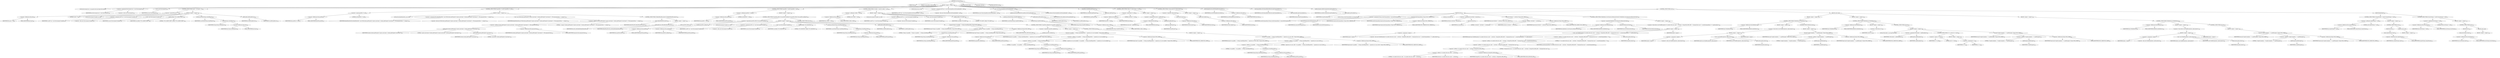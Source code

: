 digraph "runCommand" {  
"495" [label = <(METHOD,runCommand)<SUB>296</SUB>> ]
"38" [label = <(PARAM,this)<SUB>296</SUB>> ]
"496" [label = <(PARAM,Commandline toExecute)<SUB>296</SUB>> ]
"497" [label = <(BLOCK,&lt;empty&gt;,&lt;empty&gt;)<SUB>296</SUB>> ]
"32" [label = <(LOCAL,Environment env: org.apache.tools.ant.types.Environment)> ]
"498" [label = <(&lt;operator&gt;.assignment,Environment env = new Environment())<SUB>304</SUB>> ]
"499" [label = <(IDENTIFIER,env,Environment env = new Environment())<SUB>304</SUB>> ]
"500" [label = <(&lt;operator&gt;.alloc,new Environment())<SUB>304</SUB>> ]
"501" [label = <(&lt;init&gt;,new Environment())<SUB>304</SUB>> ]
"31" [label = <(IDENTIFIER,env,new Environment())<SUB>304</SUB>> ]
"502" [label = <(CONTROL_STRUCTURE,if (port &gt; 0),if (port &gt; 0))<SUB>306</SUB>> ]
"503" [label = <(&lt;operator&gt;.greaterThan,port &gt; 0)<SUB>306</SUB>> ]
"504" [label = <(&lt;operator&gt;.fieldAccess,this.port)<SUB>306</SUB>> ]
"505" [label = <(IDENTIFIER,this,port &gt; 0)<SUB>306</SUB>> ]
"506" [label = <(FIELD_IDENTIFIER,port,port)<SUB>306</SUB>> ]
"507" [label = <(LITERAL,0,port &gt; 0)<SUB>306</SUB>> ]
"508" [label = <(BLOCK,&lt;empty&gt;,&lt;empty&gt;)<SUB>306</SUB>> ]
"34" [label = <(LOCAL,Environment.Variable var: ANY)> ]
"509" [label = <(&lt;operator&gt;.assignment,ANY var = new Environment.Variable())<SUB>307</SUB>> ]
"510" [label = <(IDENTIFIER,var,ANY var = new Environment.Variable())<SUB>307</SUB>> ]
"511" [label = <(&lt;operator&gt;.alloc,new Environment.Variable())<SUB>307</SUB>> ]
"512" [label = <(&lt;init&gt;,new Environment.Variable())<SUB>307</SUB>> ]
"33" [label = <(IDENTIFIER,var,new Environment.Variable())<SUB>307</SUB>> ]
"513" [label = <(setKey,setKey(&quot;CVS_CLIENT_PORT&quot;))<SUB>308</SUB>> ]
"514" [label = <(IDENTIFIER,var,setKey(&quot;CVS_CLIENT_PORT&quot;))<SUB>308</SUB>> ]
"515" [label = <(LITERAL,&quot;CVS_CLIENT_PORT&quot;,setKey(&quot;CVS_CLIENT_PORT&quot;))<SUB>308</SUB>> ]
"516" [label = <(setValue,setValue(String.valueOf(port)))<SUB>309</SUB>> ]
"517" [label = <(IDENTIFIER,var,setValue(String.valueOf(port)))<SUB>309</SUB>> ]
"518" [label = <(valueOf,String.valueOf(port))<SUB>309</SUB>> ]
"519" [label = <(IDENTIFIER,String,String.valueOf(port))<SUB>309</SUB>> ]
"520" [label = <(&lt;operator&gt;.fieldAccess,this.port)<SUB>309</SUB>> ]
"521" [label = <(IDENTIFIER,this,String.valueOf(port))<SUB>309</SUB>> ]
"522" [label = <(FIELD_IDENTIFIER,port,port)<SUB>309</SUB>> ]
"523" [label = <(addVariable,addVariable(var))<SUB>310</SUB>> ]
"524" [label = <(IDENTIFIER,env,addVariable(var))<SUB>310</SUB>> ]
"525" [label = <(IDENTIFIER,var,addVariable(var))<SUB>310</SUB>> ]
"526" [label = <(CONTROL_STRUCTURE,if (passFile == null),if (passFile == null))<SUB>317</SUB>> ]
"527" [label = <(&lt;operator&gt;.equals,passFile == null)<SUB>317</SUB>> ]
"528" [label = <(&lt;operator&gt;.fieldAccess,this.passFile)<SUB>317</SUB>> ]
"529" [label = <(IDENTIFIER,this,passFile == null)<SUB>317</SUB>> ]
"530" [label = <(FIELD_IDENTIFIER,passFile,passFile)<SUB>317</SUB>> ]
"531" [label = <(LITERAL,null,passFile == null)<SUB>317</SUB>> ]
"532" [label = <(BLOCK,&lt;empty&gt;,&lt;empty&gt;)<SUB>317</SUB>> ]
"36" [label = <(LOCAL,File defaultPassFile: java.io.File)> ]
"533" [label = <(&lt;operator&gt;.assignment,File defaultPassFile = new File(System.getProperty(&quot;cygwin.user.home&quot;, System.getProperty(&quot;user.home&quot;)) + File.separatorChar + &quot;.cvspass&quot;))<SUB>319</SUB>> ]
"534" [label = <(IDENTIFIER,defaultPassFile,File defaultPassFile = new File(System.getProperty(&quot;cygwin.user.home&quot;, System.getProperty(&quot;user.home&quot;)) + File.separatorChar + &quot;.cvspass&quot;))<SUB>319</SUB>> ]
"535" [label = <(&lt;operator&gt;.alloc,new File(System.getProperty(&quot;cygwin.user.home&quot;, System.getProperty(&quot;user.home&quot;)) + File.separatorChar + &quot;.cvspass&quot;))<SUB>319</SUB>> ]
"536" [label = <(&lt;init&gt;,new File(System.getProperty(&quot;cygwin.user.home&quot;, System.getProperty(&quot;user.home&quot;)) + File.separatorChar + &quot;.cvspass&quot;))<SUB>319</SUB>> ]
"35" [label = <(IDENTIFIER,defaultPassFile,new File(System.getProperty(&quot;cygwin.user.home&quot;, System.getProperty(&quot;user.home&quot;)) + File.separatorChar + &quot;.cvspass&quot;))<SUB>319</SUB>> ]
"537" [label = <(&lt;operator&gt;.addition,System.getProperty(&quot;cygwin.user.home&quot;, System.getProperty(&quot;user.home&quot;)) + File.separatorChar + &quot;.cvspass&quot;)<SUB>320</SUB>> ]
"538" [label = <(&lt;operator&gt;.addition,System.getProperty(&quot;cygwin.user.home&quot;, System.getProperty(&quot;user.home&quot;)) + File.separatorChar)<SUB>320</SUB>> ]
"539" [label = <(getProperty,System.getProperty(&quot;cygwin.user.home&quot;, System.getProperty(&quot;user.home&quot;)))<SUB>320</SUB>> ]
"540" [label = <(IDENTIFIER,System,System.getProperty(&quot;cygwin.user.home&quot;, System.getProperty(&quot;user.home&quot;)))<SUB>320</SUB>> ]
"541" [label = <(LITERAL,&quot;cygwin.user.home&quot;,System.getProperty(&quot;cygwin.user.home&quot;, System.getProperty(&quot;user.home&quot;)))<SUB>320</SUB>> ]
"542" [label = <(getProperty,System.getProperty(&quot;user.home&quot;))<SUB>321</SUB>> ]
"543" [label = <(IDENTIFIER,System,System.getProperty(&quot;user.home&quot;))<SUB>321</SUB>> ]
"544" [label = <(LITERAL,&quot;user.home&quot;,System.getProperty(&quot;user.home&quot;))<SUB>321</SUB>> ]
"545" [label = <(&lt;operator&gt;.fieldAccess,File.separatorChar)<SUB>322</SUB>> ]
"546" [label = <(IDENTIFIER,File,System.getProperty(&quot;cygwin.user.home&quot;, System.getProperty(&quot;user.home&quot;)) + File.separatorChar)<SUB>322</SUB>> ]
"547" [label = <(FIELD_IDENTIFIER,separatorChar,separatorChar)<SUB>322</SUB>> ]
"548" [label = <(LITERAL,&quot;.cvspass&quot;,System.getProperty(&quot;cygwin.user.home&quot;, System.getProperty(&quot;user.home&quot;)) + File.separatorChar + &quot;.cvspass&quot;)<SUB>322</SUB>> ]
"549" [label = <(CONTROL_STRUCTURE,if (defaultPassFile.exists()),if (defaultPassFile.exists()))<SUB>324</SUB>> ]
"550" [label = <(exists,defaultPassFile.exists())<SUB>324</SUB>> ]
"551" [label = <(IDENTIFIER,defaultPassFile,defaultPassFile.exists())<SUB>324</SUB>> ]
"552" [label = <(BLOCK,&lt;empty&gt;,&lt;empty&gt;)<SUB>324</SUB>> ]
"553" [label = <(setPassfile,this.setPassfile(defaultPassFile))<SUB>325</SUB>> ]
"37" [label = <(IDENTIFIER,this,this.setPassfile(defaultPassFile))<SUB>325</SUB>> ]
"554" [label = <(IDENTIFIER,defaultPassFile,this.setPassfile(defaultPassFile))<SUB>325</SUB>> ]
"555" [label = <(CONTROL_STRUCTURE,if (passFile != null),if (passFile != null))<SUB>329</SUB>> ]
"556" [label = <(&lt;operator&gt;.notEquals,passFile != null)<SUB>329</SUB>> ]
"557" [label = <(&lt;operator&gt;.fieldAccess,this.passFile)<SUB>329</SUB>> ]
"558" [label = <(IDENTIFIER,this,passFile != null)<SUB>329</SUB>> ]
"559" [label = <(FIELD_IDENTIFIER,passFile,passFile)<SUB>329</SUB>> ]
"560" [label = <(LITERAL,null,passFile != null)<SUB>329</SUB>> ]
"561" [label = <(BLOCK,&lt;empty&gt;,&lt;empty&gt;)<SUB>329</SUB>> ]
"562" [label = <(CONTROL_STRUCTURE,if (passFile.isFile() &amp;&amp; passFile.canRead()),if (passFile.isFile() &amp;&amp; passFile.canRead()))<SUB>330</SUB>> ]
"563" [label = <(&lt;operator&gt;.logicalAnd,passFile.isFile() &amp;&amp; passFile.canRead())<SUB>330</SUB>> ]
"564" [label = <(isFile,passFile.isFile())<SUB>330</SUB>> ]
"565" [label = <(&lt;operator&gt;.fieldAccess,this.passFile)<SUB>330</SUB>> ]
"566" [label = <(IDENTIFIER,this,passFile.isFile())<SUB>330</SUB>> ]
"567" [label = <(FIELD_IDENTIFIER,passFile,passFile)<SUB>330</SUB>> ]
"568" [label = <(canRead,passFile.canRead())<SUB>330</SUB>> ]
"569" [label = <(&lt;operator&gt;.fieldAccess,this.passFile)<SUB>330</SUB>> ]
"570" [label = <(IDENTIFIER,this,passFile.canRead())<SUB>330</SUB>> ]
"571" [label = <(FIELD_IDENTIFIER,passFile,passFile)<SUB>330</SUB>> ]
"572" [label = <(BLOCK,&lt;empty&gt;,&lt;empty&gt;)<SUB>330</SUB>> ]
"40" [label = <(LOCAL,Environment.Variable var: ANY)> ]
"573" [label = <(&lt;operator&gt;.assignment,ANY var = new Environment.Variable())<SUB>331</SUB>> ]
"574" [label = <(IDENTIFIER,var,ANY var = new Environment.Variable())<SUB>331</SUB>> ]
"575" [label = <(&lt;operator&gt;.alloc,new Environment.Variable())<SUB>331</SUB>> ]
"576" [label = <(&lt;init&gt;,new Environment.Variable())<SUB>331</SUB>> ]
"39" [label = <(IDENTIFIER,var,new Environment.Variable())<SUB>331</SUB>> ]
"577" [label = <(setKey,setKey(&quot;CVS_PASSFILE&quot;))<SUB>332</SUB>> ]
"578" [label = <(IDENTIFIER,var,setKey(&quot;CVS_PASSFILE&quot;))<SUB>332</SUB>> ]
"579" [label = <(LITERAL,&quot;CVS_PASSFILE&quot;,setKey(&quot;CVS_PASSFILE&quot;))<SUB>332</SUB>> ]
"580" [label = <(setValue,setValue(String.valueOf(passFile)))<SUB>333</SUB>> ]
"581" [label = <(IDENTIFIER,var,setValue(String.valueOf(passFile)))<SUB>333</SUB>> ]
"582" [label = <(valueOf,String.valueOf(passFile))<SUB>333</SUB>> ]
"583" [label = <(IDENTIFIER,String,String.valueOf(passFile))<SUB>333</SUB>> ]
"584" [label = <(&lt;operator&gt;.fieldAccess,this.passFile)<SUB>333</SUB>> ]
"585" [label = <(IDENTIFIER,this,String.valueOf(passFile))<SUB>333</SUB>> ]
"586" [label = <(FIELD_IDENTIFIER,passFile,passFile)<SUB>333</SUB>> ]
"587" [label = <(addVariable,addVariable(var))<SUB>334</SUB>> ]
"588" [label = <(IDENTIFIER,env,addVariable(var))<SUB>334</SUB>> ]
"589" [label = <(IDENTIFIER,var,addVariable(var))<SUB>334</SUB>> ]
"590" [label = <(log,log(&quot;Using cvs passfile: &quot; + String.valueOf(passFile), Project.MSG_INFO))<SUB>335</SUB>> ]
"41" [label = <(IDENTIFIER,this,log(&quot;Using cvs passfile: &quot; + String.valueOf(passFile), Project.MSG_INFO))<SUB>335</SUB>> ]
"591" [label = <(&lt;operator&gt;.addition,&quot;Using cvs passfile: &quot; + String.valueOf(passFile))<SUB>335</SUB>> ]
"592" [label = <(LITERAL,&quot;Using cvs passfile: &quot;,&quot;Using cvs passfile: &quot; + String.valueOf(passFile))<SUB>335</SUB>> ]
"593" [label = <(valueOf,String.valueOf(passFile))<SUB>335</SUB>> ]
"594" [label = <(IDENTIFIER,String,String.valueOf(passFile))<SUB>335</SUB>> ]
"595" [label = <(&lt;operator&gt;.fieldAccess,this.passFile)<SUB>335</SUB>> ]
"596" [label = <(IDENTIFIER,this,String.valueOf(passFile))<SUB>335</SUB>> ]
"597" [label = <(FIELD_IDENTIFIER,passFile,passFile)<SUB>335</SUB>> ]
"598" [label = <(&lt;operator&gt;.fieldAccess,Project.MSG_INFO)<SUB>336</SUB>> ]
"599" [label = <(IDENTIFIER,Project,log(&quot;Using cvs passfile: &quot; + String.valueOf(passFile), Project.MSG_INFO))<SUB>336</SUB>> ]
"600" [label = <(FIELD_IDENTIFIER,MSG_INFO,MSG_INFO)<SUB>336</SUB>> ]
"601" [label = <(CONTROL_STRUCTURE,else,else)<SUB>337</SUB>> ]
"602" [label = <(CONTROL_STRUCTURE,if (!passFile.canRead()),if (!passFile.canRead()))<SUB>337</SUB>> ]
"603" [label = <(&lt;operator&gt;.logicalNot,!passFile.canRead())<SUB>337</SUB>> ]
"604" [label = <(canRead,passFile.canRead())<SUB>337</SUB>> ]
"605" [label = <(&lt;operator&gt;.fieldAccess,this.passFile)<SUB>337</SUB>> ]
"606" [label = <(IDENTIFIER,this,passFile.canRead())<SUB>337</SUB>> ]
"607" [label = <(FIELD_IDENTIFIER,passFile,passFile)<SUB>337</SUB>> ]
"608" [label = <(BLOCK,&lt;empty&gt;,&lt;empty&gt;)<SUB>337</SUB>> ]
"609" [label = <(log,log(&quot;cvs passfile: &quot; + String.valueOf(passFile) + &quot; ignored as it is not readable&quot;, Project.MSG_WARN))<SUB>338</SUB>> ]
"42" [label = <(IDENTIFIER,this,log(&quot;cvs passfile: &quot; + String.valueOf(passFile) + &quot; ignored as it is not readable&quot;, Project.MSG_WARN))<SUB>338</SUB>> ]
"610" [label = <(&lt;operator&gt;.addition,&quot;cvs passfile: &quot; + String.valueOf(passFile) + &quot; ignored as it is not readable&quot;)<SUB>338</SUB>> ]
"611" [label = <(&lt;operator&gt;.addition,&quot;cvs passfile: &quot; + String.valueOf(passFile))<SUB>338</SUB>> ]
"612" [label = <(LITERAL,&quot;cvs passfile: &quot;,&quot;cvs passfile: &quot; + String.valueOf(passFile))<SUB>338</SUB>> ]
"613" [label = <(valueOf,String.valueOf(passFile))<SUB>338</SUB>> ]
"614" [label = <(IDENTIFIER,String,String.valueOf(passFile))<SUB>338</SUB>> ]
"615" [label = <(&lt;operator&gt;.fieldAccess,this.passFile)<SUB>338</SUB>> ]
"616" [label = <(IDENTIFIER,this,String.valueOf(passFile))<SUB>338</SUB>> ]
"617" [label = <(FIELD_IDENTIFIER,passFile,passFile)<SUB>338</SUB>> ]
"618" [label = <(LITERAL,&quot; ignored as it is not readable&quot;,&quot;cvs passfile: &quot; + String.valueOf(passFile) + &quot; ignored as it is not readable&quot;)<SUB>339</SUB>> ]
"619" [label = <(&lt;operator&gt;.fieldAccess,Project.MSG_WARN)<SUB>340</SUB>> ]
"620" [label = <(IDENTIFIER,Project,log(&quot;cvs passfile: &quot; + String.valueOf(passFile) + &quot; ignored as it is not readable&quot;, Project.MSG_WARN))<SUB>340</SUB>> ]
"621" [label = <(FIELD_IDENTIFIER,MSG_WARN,MSG_WARN)<SUB>340</SUB>> ]
"622" [label = <(CONTROL_STRUCTURE,else,else)<SUB>341</SUB>> ]
"623" [label = <(BLOCK,&lt;empty&gt;,&lt;empty&gt;)<SUB>341</SUB>> ]
"624" [label = <(log,log(&quot;cvs passfile: &quot; + String.valueOf(passFile) + &quot; ignored as it is not a file&quot;, Project.MSG_WARN))<SUB>342</SUB>> ]
"43" [label = <(IDENTIFIER,this,log(&quot;cvs passfile: &quot; + String.valueOf(passFile) + &quot; ignored as it is not a file&quot;, Project.MSG_WARN))<SUB>342</SUB>> ]
"625" [label = <(&lt;operator&gt;.addition,&quot;cvs passfile: &quot; + String.valueOf(passFile) + &quot; ignored as it is not a file&quot;)<SUB>342</SUB>> ]
"626" [label = <(&lt;operator&gt;.addition,&quot;cvs passfile: &quot; + String.valueOf(passFile))<SUB>342</SUB>> ]
"627" [label = <(LITERAL,&quot;cvs passfile: &quot;,&quot;cvs passfile: &quot; + String.valueOf(passFile))<SUB>342</SUB>> ]
"628" [label = <(valueOf,String.valueOf(passFile))<SUB>342</SUB>> ]
"629" [label = <(IDENTIFIER,String,String.valueOf(passFile))<SUB>342</SUB>> ]
"630" [label = <(&lt;operator&gt;.fieldAccess,this.passFile)<SUB>342</SUB>> ]
"631" [label = <(IDENTIFIER,this,String.valueOf(passFile))<SUB>342</SUB>> ]
"632" [label = <(FIELD_IDENTIFIER,passFile,passFile)<SUB>342</SUB>> ]
"633" [label = <(LITERAL,&quot; ignored as it is not a file&quot;,&quot;cvs passfile: &quot; + String.valueOf(passFile) + &quot; ignored as it is not a file&quot;)<SUB>343</SUB>> ]
"634" [label = <(&lt;operator&gt;.fieldAccess,Project.MSG_WARN)<SUB>344</SUB>> ]
"635" [label = <(IDENTIFIER,Project,log(&quot;cvs passfile: &quot; + String.valueOf(passFile) + &quot; ignored as it is not a file&quot;, Project.MSG_WARN))<SUB>344</SUB>> ]
"636" [label = <(FIELD_IDENTIFIER,MSG_WARN,MSG_WARN)<SUB>344</SUB>> ]
"637" [label = <(CONTROL_STRUCTURE,if (cvsRsh != null),if (cvsRsh != null))<SUB>348</SUB>> ]
"638" [label = <(&lt;operator&gt;.notEquals,cvsRsh != null)<SUB>348</SUB>> ]
"639" [label = <(&lt;operator&gt;.fieldAccess,this.cvsRsh)<SUB>348</SUB>> ]
"640" [label = <(IDENTIFIER,this,cvsRsh != null)<SUB>348</SUB>> ]
"641" [label = <(FIELD_IDENTIFIER,cvsRsh,cvsRsh)<SUB>348</SUB>> ]
"642" [label = <(LITERAL,null,cvsRsh != null)<SUB>348</SUB>> ]
"643" [label = <(BLOCK,&lt;empty&gt;,&lt;empty&gt;)<SUB>348</SUB>> ]
"45" [label = <(LOCAL,Environment.Variable var: ANY)> ]
"644" [label = <(&lt;operator&gt;.assignment,ANY var = new Environment.Variable())<SUB>349</SUB>> ]
"645" [label = <(IDENTIFIER,var,ANY var = new Environment.Variable())<SUB>349</SUB>> ]
"646" [label = <(&lt;operator&gt;.alloc,new Environment.Variable())<SUB>349</SUB>> ]
"647" [label = <(&lt;init&gt;,new Environment.Variable())<SUB>349</SUB>> ]
"44" [label = <(IDENTIFIER,var,new Environment.Variable())<SUB>349</SUB>> ]
"648" [label = <(setKey,setKey(&quot;CVS_RSH&quot;))<SUB>350</SUB>> ]
"649" [label = <(IDENTIFIER,var,setKey(&quot;CVS_RSH&quot;))<SUB>350</SUB>> ]
"650" [label = <(LITERAL,&quot;CVS_RSH&quot;,setKey(&quot;CVS_RSH&quot;))<SUB>350</SUB>> ]
"651" [label = <(setValue,setValue(String.valueOf(cvsRsh)))<SUB>351</SUB>> ]
"652" [label = <(IDENTIFIER,var,setValue(String.valueOf(cvsRsh)))<SUB>351</SUB>> ]
"653" [label = <(valueOf,String.valueOf(cvsRsh))<SUB>351</SUB>> ]
"654" [label = <(IDENTIFIER,String,String.valueOf(cvsRsh))<SUB>351</SUB>> ]
"655" [label = <(&lt;operator&gt;.fieldAccess,this.cvsRsh)<SUB>351</SUB>> ]
"656" [label = <(IDENTIFIER,this,String.valueOf(cvsRsh))<SUB>351</SUB>> ]
"657" [label = <(FIELD_IDENTIFIER,cvsRsh,cvsRsh)<SUB>351</SUB>> ]
"658" [label = <(addVariable,addVariable(var))<SUB>352</SUB>> ]
"659" [label = <(IDENTIFIER,env,addVariable(var))<SUB>352</SUB>> ]
"660" [label = <(IDENTIFIER,var,addVariable(var))<SUB>352</SUB>> ]
"48" [label = <(LOCAL,Execute exe: ANY)> ]
"661" [label = <(&lt;operator&gt;.assignment,ANY exe = new Execute(getExecuteStreamHandler(), null))<SUB>359</SUB>> ]
"662" [label = <(IDENTIFIER,exe,ANY exe = new Execute(getExecuteStreamHandler(), null))<SUB>359</SUB>> ]
"663" [label = <(&lt;operator&gt;.alloc,new Execute(getExecuteStreamHandler(), null))<SUB>359</SUB>> ]
"664" [label = <(&lt;init&gt;,new Execute(getExecuteStreamHandler(), null))<SUB>359</SUB>> ]
"47" [label = <(IDENTIFIER,exe,new Execute(getExecuteStreamHandler(), null))<SUB>359</SUB>> ]
"665" [label = <(getExecuteStreamHandler,this.getExecuteStreamHandler())<SUB>359</SUB>> ]
"46" [label = <(IDENTIFIER,this,this.getExecuteStreamHandler())<SUB>359</SUB>> ]
"666" [label = <(LITERAL,null,new Execute(getExecuteStreamHandler(), null))<SUB>359</SUB>> ]
"667" [label = <(setAntRun,setAntRun(getProject()))<SUB>361</SUB>> ]
"668" [label = <(IDENTIFIER,exe,setAntRun(getProject()))<SUB>361</SUB>> ]
"669" [label = <(getProject,getProject())<SUB>361</SUB>> ]
"49" [label = <(IDENTIFIER,this,getProject())<SUB>361</SUB>> ]
"670" [label = <(CONTROL_STRUCTURE,if (dest == null),if (dest == null))<SUB>362</SUB>> ]
"671" [label = <(&lt;operator&gt;.equals,dest == null)<SUB>362</SUB>> ]
"672" [label = <(&lt;operator&gt;.fieldAccess,this.dest)<SUB>362</SUB>> ]
"673" [label = <(IDENTIFIER,this,dest == null)<SUB>362</SUB>> ]
"674" [label = <(FIELD_IDENTIFIER,dest,dest)<SUB>362</SUB>> ]
"675" [label = <(LITERAL,null,dest == null)<SUB>362</SUB>> ]
"676" [label = <(BLOCK,&lt;empty&gt;,&lt;empty&gt;)<SUB>362</SUB>> ]
"677" [label = <(&lt;operator&gt;.assignment,this.dest = getBaseDir())<SUB>363</SUB>> ]
"678" [label = <(&lt;operator&gt;.fieldAccess,this.dest)<SUB>363</SUB>> ]
"679" [label = <(IDENTIFIER,this,this.dest = getBaseDir())<SUB>363</SUB>> ]
"680" [label = <(FIELD_IDENTIFIER,dest,dest)<SUB>363</SUB>> ]
"681" [label = <(getBaseDir,getBaseDir())<SUB>363</SUB>> ]
"682" [label = <(getProject,getProject())<SUB>363</SUB>> ]
"50" [label = <(IDENTIFIER,this,getProject())<SUB>363</SUB>> ]
"683" [label = <(CONTROL_STRUCTURE,if (!dest.exists()),if (!dest.exists()))<SUB>366</SUB>> ]
"684" [label = <(&lt;operator&gt;.logicalNot,!dest.exists())<SUB>366</SUB>> ]
"685" [label = <(exists,dest.exists())<SUB>366</SUB>> ]
"686" [label = <(&lt;operator&gt;.fieldAccess,this.dest)<SUB>366</SUB>> ]
"687" [label = <(IDENTIFIER,this,dest.exists())<SUB>366</SUB>> ]
"688" [label = <(FIELD_IDENTIFIER,dest,dest)<SUB>366</SUB>> ]
"689" [label = <(BLOCK,&lt;empty&gt;,&lt;empty&gt;)<SUB>366</SUB>> ]
"690" [label = <(mkdirs,dest.mkdirs())<SUB>367</SUB>> ]
"691" [label = <(&lt;operator&gt;.fieldAccess,this.dest)<SUB>367</SUB>> ]
"692" [label = <(IDENTIFIER,this,dest.mkdirs())<SUB>367</SUB>> ]
"693" [label = <(FIELD_IDENTIFIER,dest,dest)<SUB>367</SUB>> ]
"694" [label = <(setWorkingDirectory,setWorkingDirectory(dest))<SUB>370</SUB>> ]
"695" [label = <(IDENTIFIER,exe,setWorkingDirectory(dest))<SUB>370</SUB>> ]
"696" [label = <(&lt;operator&gt;.fieldAccess,this.dest)<SUB>370</SUB>> ]
"697" [label = <(IDENTIFIER,this,setWorkingDirectory(dest))<SUB>370</SUB>> ]
"698" [label = <(FIELD_IDENTIFIER,dest,dest)<SUB>370</SUB>> ]
"699" [label = <(setCommandline,setCommandline(toExecute.getCommandline()))<SUB>371</SUB>> ]
"700" [label = <(IDENTIFIER,exe,setCommandline(toExecute.getCommandline()))<SUB>371</SUB>> ]
"701" [label = <(getCommandline,getCommandline())<SUB>371</SUB>> ]
"702" [label = <(IDENTIFIER,toExecute,getCommandline())<SUB>371</SUB>> ]
"703" [label = <(setEnvironment,setEnvironment(env.getVariables()))<SUB>372</SUB>> ]
"704" [label = <(IDENTIFIER,exe,setEnvironment(env.getVariables()))<SUB>372</SUB>> ]
"705" [label = <(getVariables,getVariables())<SUB>372</SUB>> ]
"706" [label = <(IDENTIFIER,env,getVariables())<SUB>372</SUB>> ]
"707" [label = <(CONTROL_STRUCTURE,try,try)<SUB>374</SUB>> ]
"708" [label = <(BLOCK,try,try)<SUB>374</SUB>> ]
"709" [label = <(LOCAL,String actualCommandLine: java.lang.String)> ]
"710" [label = <(&lt;operator&gt;.assignment,String actualCommandLine = executeToString(exe))<SUB>375</SUB>> ]
"711" [label = <(IDENTIFIER,actualCommandLine,String actualCommandLine = executeToString(exe))<SUB>375</SUB>> ]
"712" [label = <(executeToString,executeToString(exe))<SUB>375</SUB>> ]
"51" [label = <(IDENTIFIER,this,executeToString(exe))<SUB>375</SUB>> ]
"713" [label = <(IDENTIFIER,exe,executeToString(exe))<SUB>375</SUB>> ]
"714" [label = <(log,log(actualCommandLine, Project.MSG_VERBOSE))<SUB>376</SUB>> ]
"52" [label = <(IDENTIFIER,this,log(actualCommandLine, Project.MSG_VERBOSE))<SUB>376</SUB>> ]
"715" [label = <(IDENTIFIER,actualCommandLine,log(actualCommandLine, Project.MSG_VERBOSE))<SUB>376</SUB>> ]
"716" [label = <(&lt;operator&gt;.fieldAccess,Project.MSG_VERBOSE)<SUB>376</SUB>> ]
"717" [label = <(IDENTIFIER,Project,log(actualCommandLine, Project.MSG_VERBOSE))<SUB>376</SUB>> ]
"718" [label = <(FIELD_IDENTIFIER,MSG_VERBOSE,MSG_VERBOSE)<SUB>376</SUB>> ]
"719" [label = <(LOCAL,int retCode: int)> ]
"720" [label = <(&lt;operator&gt;.assignment,int retCode = execute())<SUB>377</SUB>> ]
"721" [label = <(IDENTIFIER,retCode,int retCode = execute())<SUB>377</SUB>> ]
"722" [label = <(execute,execute())<SUB>377</SUB>> ]
"723" [label = <(IDENTIFIER,exe,execute())<SUB>377</SUB>> ]
"724" [label = <(log,log(&quot;retCode=&quot; + retCode, Project.MSG_DEBUG))<SUB>378</SUB>> ]
"53" [label = <(IDENTIFIER,this,log(&quot;retCode=&quot; + retCode, Project.MSG_DEBUG))<SUB>378</SUB>> ]
"725" [label = <(&lt;operator&gt;.addition,&quot;retCode=&quot; + retCode)<SUB>378</SUB>> ]
"726" [label = <(LITERAL,&quot;retCode=&quot;,&quot;retCode=&quot; + retCode)<SUB>378</SUB>> ]
"727" [label = <(IDENTIFIER,retCode,&quot;retCode=&quot; + retCode)<SUB>378</SUB>> ]
"728" [label = <(&lt;operator&gt;.fieldAccess,Project.MSG_DEBUG)<SUB>378</SUB>> ]
"729" [label = <(IDENTIFIER,Project,log(&quot;retCode=&quot; + retCode, Project.MSG_DEBUG))<SUB>378</SUB>> ]
"730" [label = <(FIELD_IDENTIFIER,MSG_DEBUG,MSG_DEBUG)<SUB>378</SUB>> ]
"731" [label = <(CONTROL_STRUCTURE,if (failOnError &amp;&amp; Execute.isFailure(retCode)),if (failOnError &amp;&amp; Execute.isFailure(retCode)))<SUB>380</SUB>> ]
"732" [label = <(&lt;operator&gt;.logicalAnd,failOnError &amp;&amp; Execute.isFailure(retCode))<SUB>380</SUB>> ]
"733" [label = <(&lt;operator&gt;.fieldAccess,this.failOnError)<SUB>380</SUB>> ]
"734" [label = <(IDENTIFIER,this,failOnError &amp;&amp; Execute.isFailure(retCode))<SUB>380</SUB>> ]
"735" [label = <(FIELD_IDENTIFIER,failOnError,failOnError)<SUB>380</SUB>> ]
"736" [label = <(isFailure,isFailure(retCode))<SUB>380</SUB>> ]
"737" [label = <(IDENTIFIER,Execute,isFailure(retCode))<SUB>380</SUB>> ]
"738" [label = <(IDENTIFIER,retCode,isFailure(retCode))<SUB>380</SUB>> ]
"739" [label = <(BLOCK,&lt;empty&gt;,&lt;empty&gt;)<SUB>380</SUB>> ]
"740" [label = <(&lt;operator&gt;.throw,throw new BuildException(&quot;cvs exited with error code &quot; + retCode + StringUtils.LINE_SEP + &quot;Command line was [&quot; + actualCommandLine + &quot;]&quot;, getLocation());)<SUB>381</SUB>> ]
"741" [label = <(BLOCK,&lt;empty&gt;,&lt;empty&gt;)<SUB>381</SUB>> ]
"742" [label = <(&lt;operator&gt;.assignment,&lt;empty&gt;)> ]
"743" [label = <(IDENTIFIER,$obj19,&lt;empty&gt;)> ]
"744" [label = <(&lt;operator&gt;.alloc,new BuildException(&quot;cvs exited with error code &quot; + retCode + StringUtils.LINE_SEP + &quot;Command line was [&quot; + actualCommandLine + &quot;]&quot;, getLocation()))<SUB>381</SUB>> ]
"745" [label = <(&lt;init&gt;,new BuildException(&quot;cvs exited with error code &quot; + retCode + StringUtils.LINE_SEP + &quot;Command line was [&quot; + actualCommandLine + &quot;]&quot;, getLocation()))<SUB>381</SUB>> ]
"746" [label = <(IDENTIFIER,$obj19,new BuildException(&quot;cvs exited with error code &quot; + retCode + StringUtils.LINE_SEP + &quot;Command line was [&quot; + actualCommandLine + &quot;]&quot;, getLocation()))> ]
"747" [label = <(&lt;operator&gt;.addition,&quot;cvs exited with error code &quot; + retCode + StringUtils.LINE_SEP + &quot;Command line was [&quot; + actualCommandLine + &quot;]&quot;)<SUB>381</SUB>> ]
"748" [label = <(&lt;operator&gt;.addition,&quot;cvs exited with error code &quot; + retCode + StringUtils.LINE_SEP + &quot;Command line was [&quot; + actualCommandLine)<SUB>381</SUB>> ]
"749" [label = <(&lt;operator&gt;.addition,&quot;cvs exited with error code &quot; + retCode + StringUtils.LINE_SEP + &quot;Command line was [&quot;)<SUB>381</SUB>> ]
"750" [label = <(&lt;operator&gt;.addition,&quot;cvs exited with error code &quot; + retCode + StringUtils.LINE_SEP)<SUB>381</SUB>> ]
"751" [label = <(&lt;operator&gt;.addition,&quot;cvs exited with error code &quot; + retCode)<SUB>381</SUB>> ]
"752" [label = <(LITERAL,&quot;cvs exited with error code &quot;,&quot;cvs exited with error code &quot; + retCode)<SUB>381</SUB>> ]
"753" [label = <(IDENTIFIER,retCode,&quot;cvs exited with error code &quot; + retCode)<SUB>382</SUB>> ]
"754" [label = <(&lt;operator&gt;.fieldAccess,StringUtils.LINE_SEP)<SUB>383</SUB>> ]
"755" [label = <(IDENTIFIER,StringUtils,&quot;cvs exited with error code &quot; + retCode + StringUtils.LINE_SEP)<SUB>383</SUB>> ]
"756" [label = <(FIELD_IDENTIFIER,LINE_SEP,LINE_SEP)<SUB>383</SUB>> ]
"757" [label = <(LITERAL,&quot;Command line was [&quot;,&quot;cvs exited with error code &quot; + retCode + StringUtils.LINE_SEP + &quot;Command line was [&quot;)<SUB>384</SUB>> ]
"758" [label = <(IDENTIFIER,actualCommandLine,&quot;cvs exited with error code &quot; + retCode + StringUtils.LINE_SEP + &quot;Command line was [&quot; + actualCommandLine)<SUB>385</SUB>> ]
"759" [label = <(LITERAL,&quot;]&quot;,&quot;cvs exited with error code &quot; + retCode + StringUtils.LINE_SEP + &quot;Command line was [&quot; + actualCommandLine + &quot;]&quot;)<SUB>385</SUB>> ]
"760" [label = <(getLocation,getLocation())<SUB>385</SUB>> ]
"54" [label = <(IDENTIFIER,this,getLocation())<SUB>385</SUB>> ]
"761" [label = <(IDENTIFIER,$obj19,&lt;empty&gt;)> ]
"762" [label = <(BLOCK,catch,catch)> ]
"763" [label = <(BLOCK,&lt;empty&gt;,&lt;empty&gt;)<SUB>387</SUB>> ]
"764" [label = <(CONTROL_STRUCTURE,if (failOnError),if (failOnError))<SUB>388</SUB>> ]
"765" [label = <(&lt;operator&gt;.fieldAccess,this.failOnError)<SUB>388</SUB>> ]
"766" [label = <(IDENTIFIER,this,if (failOnError))<SUB>388</SUB>> ]
"767" [label = <(FIELD_IDENTIFIER,failOnError,failOnError)<SUB>388</SUB>> ]
"768" [label = <(BLOCK,&lt;empty&gt;,&lt;empty&gt;)<SUB>388</SUB>> ]
"769" [label = <(&lt;operator&gt;.throw,throw new BuildException(e, getLocation());)<SUB>389</SUB>> ]
"770" [label = <(BLOCK,&lt;empty&gt;,&lt;empty&gt;)<SUB>389</SUB>> ]
"771" [label = <(&lt;operator&gt;.assignment,&lt;empty&gt;)> ]
"772" [label = <(IDENTIFIER,$obj20,&lt;empty&gt;)> ]
"773" [label = <(&lt;operator&gt;.alloc,new BuildException(e, getLocation()))<SUB>389</SUB>> ]
"774" [label = <(&lt;init&gt;,new BuildException(e, getLocation()))<SUB>389</SUB>> ]
"775" [label = <(IDENTIFIER,$obj20,new BuildException(e, getLocation()))> ]
"776" [label = <(IDENTIFIER,e,new BuildException(e, getLocation()))<SUB>389</SUB>> ]
"777" [label = <(getLocation,getLocation())<SUB>389</SUB>> ]
"55" [label = <(IDENTIFIER,this,getLocation())<SUB>389</SUB>> ]
"778" [label = <(IDENTIFIER,$obj20,&lt;empty&gt;)> ]
"779" [label = <(CONTROL_STRUCTURE,else,else)<SUB>390</SUB>> ]
"780" [label = <(BLOCK,&lt;empty&gt;,&lt;empty&gt;)<SUB>390</SUB>> ]
"781" [label = <(log,log(&quot;Caught exception: &quot; + e.getMessage(), Project.MSG_WARN))<SUB>391</SUB>> ]
"56" [label = <(IDENTIFIER,this,log(&quot;Caught exception: &quot; + e.getMessage(), Project.MSG_WARN))<SUB>391</SUB>> ]
"782" [label = <(&lt;operator&gt;.addition,&quot;Caught exception: &quot; + e.getMessage())<SUB>391</SUB>> ]
"783" [label = <(LITERAL,&quot;Caught exception: &quot;,&quot;Caught exception: &quot; + e.getMessage())<SUB>391</SUB>> ]
"784" [label = <(getMessage,e.getMessage())<SUB>391</SUB>> ]
"785" [label = <(IDENTIFIER,e,e.getMessage())<SUB>391</SUB>> ]
"786" [label = <(&lt;operator&gt;.fieldAccess,Project.MSG_WARN)<SUB>391</SUB>> ]
"787" [label = <(IDENTIFIER,Project,log(&quot;Caught exception: &quot; + e.getMessage(), Project.MSG_WARN))<SUB>391</SUB>> ]
"788" [label = <(FIELD_IDENTIFIER,MSG_WARN,MSG_WARN)<SUB>391</SUB>> ]
"789" [label = <(BLOCK,&lt;empty&gt;,&lt;empty&gt;)<SUB>393</SUB>> ]
"790" [label = <(CONTROL_STRUCTURE,if (failOnError),if (failOnError))<SUB>394</SUB>> ]
"791" [label = <(&lt;operator&gt;.fieldAccess,this.failOnError)<SUB>394</SUB>> ]
"792" [label = <(IDENTIFIER,this,if (failOnError))<SUB>394</SUB>> ]
"793" [label = <(FIELD_IDENTIFIER,failOnError,failOnError)<SUB>394</SUB>> ]
"794" [label = <(BLOCK,&lt;empty&gt;,&lt;empty&gt;)<SUB>394</SUB>> ]
"795" [label = <(&lt;operator&gt;.throw,throw (e);)<SUB>395</SUB>> ]
"796" [label = <(IDENTIFIER,e,throw (e);)<SUB>395</SUB>> ]
"797" [label = <(CONTROL_STRUCTURE,else,else)<SUB>396</SUB>> ]
"798" [label = <(BLOCK,&lt;empty&gt;,&lt;empty&gt;)<SUB>396</SUB>> ]
"799" [label = <(LOCAL,Throwable t: java.lang.Throwable)> ]
"800" [label = <(&lt;operator&gt;.assignment,Throwable t = getException())<SUB>397</SUB>> ]
"801" [label = <(IDENTIFIER,t,Throwable t = getException())<SUB>397</SUB>> ]
"802" [label = <(getException,getException())<SUB>397</SUB>> ]
"803" [label = <(IDENTIFIER,e,getException())<SUB>397</SUB>> ]
"804" [label = <(CONTROL_STRUCTURE,if (t == null),if (t == null))<SUB>398</SUB>> ]
"805" [label = <(&lt;operator&gt;.equals,t == null)<SUB>398</SUB>> ]
"806" [label = <(IDENTIFIER,t,t == null)<SUB>398</SUB>> ]
"807" [label = <(LITERAL,null,t == null)<SUB>398</SUB>> ]
"808" [label = <(BLOCK,&lt;empty&gt;,&lt;empty&gt;)<SUB>398</SUB>> ]
"809" [label = <(&lt;operator&gt;.assignment,t = e)<SUB>399</SUB>> ]
"810" [label = <(IDENTIFIER,t,t = e)<SUB>399</SUB>> ]
"811" [label = <(IDENTIFIER,e,t = e)<SUB>399</SUB>> ]
"812" [label = <(log,log(&quot;Caught exception: &quot; + t.getMessage(), Project.MSG_WARN))<SUB>401</SUB>> ]
"57" [label = <(IDENTIFIER,this,log(&quot;Caught exception: &quot; + t.getMessage(), Project.MSG_WARN))<SUB>401</SUB>> ]
"813" [label = <(&lt;operator&gt;.addition,&quot;Caught exception: &quot; + t.getMessage())<SUB>401</SUB>> ]
"814" [label = <(LITERAL,&quot;Caught exception: &quot;,&quot;Caught exception: &quot; + t.getMessage())<SUB>401</SUB>> ]
"815" [label = <(getMessage,t.getMessage())<SUB>401</SUB>> ]
"816" [label = <(IDENTIFIER,t,t.getMessage())<SUB>401</SUB>> ]
"817" [label = <(&lt;operator&gt;.fieldAccess,Project.MSG_WARN)<SUB>401</SUB>> ]
"818" [label = <(IDENTIFIER,Project,log(&quot;Caught exception: &quot; + t.getMessage(), Project.MSG_WARN))<SUB>401</SUB>> ]
"819" [label = <(FIELD_IDENTIFIER,MSG_WARN,MSG_WARN)<SUB>401</SUB>> ]
"820" [label = <(BLOCK,&lt;empty&gt;,&lt;empty&gt;)<SUB>403</SUB>> ]
"821" [label = <(CONTROL_STRUCTURE,if (failOnError),if (failOnError))<SUB>404</SUB>> ]
"822" [label = <(&lt;operator&gt;.fieldAccess,this.failOnError)<SUB>404</SUB>> ]
"823" [label = <(IDENTIFIER,this,if (failOnError))<SUB>404</SUB>> ]
"824" [label = <(FIELD_IDENTIFIER,failOnError,failOnError)<SUB>404</SUB>> ]
"825" [label = <(BLOCK,&lt;empty&gt;,&lt;empty&gt;)<SUB>404</SUB>> ]
"826" [label = <(&lt;operator&gt;.throw,throw new BuildException(e, getLocation());)<SUB>405</SUB>> ]
"827" [label = <(BLOCK,&lt;empty&gt;,&lt;empty&gt;)<SUB>405</SUB>> ]
"828" [label = <(&lt;operator&gt;.assignment,&lt;empty&gt;)> ]
"829" [label = <(IDENTIFIER,$obj21,&lt;empty&gt;)> ]
"830" [label = <(&lt;operator&gt;.alloc,new BuildException(e, getLocation()))<SUB>405</SUB>> ]
"831" [label = <(&lt;init&gt;,new BuildException(e, getLocation()))<SUB>405</SUB>> ]
"832" [label = <(IDENTIFIER,$obj21,new BuildException(e, getLocation()))> ]
"833" [label = <(IDENTIFIER,e,new BuildException(e, getLocation()))<SUB>405</SUB>> ]
"834" [label = <(getLocation,getLocation())<SUB>405</SUB>> ]
"58" [label = <(IDENTIFIER,this,getLocation())<SUB>405</SUB>> ]
"835" [label = <(IDENTIFIER,$obj21,&lt;empty&gt;)> ]
"836" [label = <(CONTROL_STRUCTURE,else,else)<SUB>406</SUB>> ]
"837" [label = <(BLOCK,&lt;empty&gt;,&lt;empty&gt;)<SUB>406</SUB>> ]
"838" [label = <(log,log(&quot;Caught exception: &quot; + e.getMessage(), Project.MSG_WARN))<SUB>407</SUB>> ]
"59" [label = <(IDENTIFIER,this,log(&quot;Caught exception: &quot; + e.getMessage(), Project.MSG_WARN))<SUB>407</SUB>> ]
"839" [label = <(&lt;operator&gt;.addition,&quot;Caught exception: &quot; + e.getMessage())<SUB>407</SUB>> ]
"840" [label = <(LITERAL,&quot;Caught exception: &quot;,&quot;Caught exception: &quot; + e.getMessage())<SUB>407</SUB>> ]
"841" [label = <(getMessage,e.getMessage())<SUB>407</SUB>> ]
"842" [label = <(IDENTIFIER,e,e.getMessage())<SUB>407</SUB>> ]
"843" [label = <(&lt;operator&gt;.fieldAccess,Project.MSG_WARN)<SUB>407</SUB>> ]
"844" [label = <(IDENTIFIER,Project,log(&quot;Caught exception: &quot; + e.getMessage(), Project.MSG_WARN))<SUB>407</SUB>> ]
"845" [label = <(FIELD_IDENTIFIER,MSG_WARN,MSG_WARN)<SUB>407</SUB>> ]
"846" [label = <(BLOCK,finally,finally)<SUB>409</SUB>> ]
"847" [label = <(CONTROL_STRUCTURE,if (outputStream != null),if (outputStream != null))<SUB>410</SUB>> ]
"848" [label = <(&lt;operator&gt;.notEquals,outputStream != null)<SUB>410</SUB>> ]
"849" [label = <(&lt;operator&gt;.fieldAccess,this.outputStream)<SUB>410</SUB>> ]
"850" [label = <(IDENTIFIER,this,outputStream != null)<SUB>410</SUB>> ]
"851" [label = <(FIELD_IDENTIFIER,outputStream,outputStream)<SUB>410</SUB>> ]
"852" [label = <(LITERAL,null,outputStream != null)<SUB>410</SUB>> ]
"853" [label = <(BLOCK,&lt;empty&gt;,&lt;empty&gt;)<SUB>410</SUB>> ]
"854" [label = <(CONTROL_STRUCTURE,try,try)<SUB>411</SUB>> ]
"855" [label = <(BLOCK,try,try)<SUB>411</SUB>> ]
"856" [label = <(close,outputStream.close())<SUB>412</SUB>> ]
"857" [label = <(&lt;operator&gt;.fieldAccess,this.outputStream)<SUB>412</SUB>> ]
"858" [label = <(IDENTIFIER,this,outputStream.close())<SUB>412</SUB>> ]
"859" [label = <(FIELD_IDENTIFIER,outputStream,outputStream)<SUB>412</SUB>> ]
"860" [label = <(BLOCK,catch,catch)> ]
"861" [label = <(BLOCK,&lt;empty&gt;,&lt;empty&gt;)<SUB>413</SUB>> ]
"862" [label = <(CONTROL_STRUCTURE,if (errorStream != null),if (errorStream != null))<SUB>417</SUB>> ]
"863" [label = <(&lt;operator&gt;.notEquals,errorStream != null)<SUB>417</SUB>> ]
"864" [label = <(&lt;operator&gt;.fieldAccess,this.errorStream)<SUB>417</SUB>> ]
"865" [label = <(IDENTIFIER,this,errorStream != null)<SUB>417</SUB>> ]
"866" [label = <(FIELD_IDENTIFIER,errorStream,errorStream)<SUB>417</SUB>> ]
"867" [label = <(LITERAL,null,errorStream != null)<SUB>417</SUB>> ]
"868" [label = <(BLOCK,&lt;empty&gt;,&lt;empty&gt;)<SUB>417</SUB>> ]
"869" [label = <(CONTROL_STRUCTURE,try,try)<SUB>418</SUB>> ]
"870" [label = <(BLOCK,try,try)<SUB>418</SUB>> ]
"871" [label = <(close,errorStream.close())<SUB>419</SUB>> ]
"872" [label = <(&lt;operator&gt;.fieldAccess,this.errorStream)<SUB>419</SUB>> ]
"873" [label = <(IDENTIFIER,this,errorStream.close())<SUB>419</SUB>> ]
"874" [label = <(FIELD_IDENTIFIER,errorStream,errorStream)<SUB>419</SUB>> ]
"875" [label = <(BLOCK,catch,catch)> ]
"876" [label = <(BLOCK,&lt;empty&gt;,&lt;empty&gt;)<SUB>420</SUB>> ]
"877" [label = <(MODIFIER,PROTECTED)> ]
"878" [label = <(MODIFIER,VIRTUAL)> ]
"879" [label = <(METHOD_RETURN,void)<SUB>296</SUB>> ]
  "495" -> "38" 
  "495" -> "496" 
  "495" -> "497" 
  "495" -> "877" 
  "495" -> "878" 
  "495" -> "879" 
  "497" -> "32" 
  "497" -> "498" 
  "497" -> "501" 
  "497" -> "502" 
  "497" -> "526" 
  "497" -> "555" 
  "497" -> "637" 
  "497" -> "48" 
  "497" -> "661" 
  "497" -> "664" 
  "497" -> "667" 
  "497" -> "670" 
  "497" -> "683" 
  "497" -> "694" 
  "497" -> "699" 
  "497" -> "703" 
  "497" -> "707" 
  "498" -> "499" 
  "498" -> "500" 
  "501" -> "31" 
  "502" -> "503" 
  "502" -> "508" 
  "503" -> "504" 
  "503" -> "507" 
  "504" -> "505" 
  "504" -> "506" 
  "508" -> "34" 
  "508" -> "509" 
  "508" -> "512" 
  "508" -> "513" 
  "508" -> "516" 
  "508" -> "523" 
  "509" -> "510" 
  "509" -> "511" 
  "512" -> "33" 
  "513" -> "514" 
  "513" -> "515" 
  "516" -> "517" 
  "516" -> "518" 
  "518" -> "519" 
  "518" -> "520" 
  "520" -> "521" 
  "520" -> "522" 
  "523" -> "524" 
  "523" -> "525" 
  "526" -> "527" 
  "526" -> "532" 
  "527" -> "528" 
  "527" -> "531" 
  "528" -> "529" 
  "528" -> "530" 
  "532" -> "36" 
  "532" -> "533" 
  "532" -> "536" 
  "532" -> "549" 
  "533" -> "534" 
  "533" -> "535" 
  "536" -> "35" 
  "536" -> "537" 
  "537" -> "538" 
  "537" -> "548" 
  "538" -> "539" 
  "538" -> "545" 
  "539" -> "540" 
  "539" -> "541" 
  "539" -> "542" 
  "542" -> "543" 
  "542" -> "544" 
  "545" -> "546" 
  "545" -> "547" 
  "549" -> "550" 
  "549" -> "552" 
  "550" -> "551" 
  "552" -> "553" 
  "553" -> "37" 
  "553" -> "554" 
  "555" -> "556" 
  "555" -> "561" 
  "556" -> "557" 
  "556" -> "560" 
  "557" -> "558" 
  "557" -> "559" 
  "561" -> "562" 
  "562" -> "563" 
  "562" -> "572" 
  "562" -> "601" 
  "563" -> "564" 
  "563" -> "568" 
  "564" -> "565" 
  "565" -> "566" 
  "565" -> "567" 
  "568" -> "569" 
  "569" -> "570" 
  "569" -> "571" 
  "572" -> "40" 
  "572" -> "573" 
  "572" -> "576" 
  "572" -> "577" 
  "572" -> "580" 
  "572" -> "587" 
  "572" -> "590" 
  "573" -> "574" 
  "573" -> "575" 
  "576" -> "39" 
  "577" -> "578" 
  "577" -> "579" 
  "580" -> "581" 
  "580" -> "582" 
  "582" -> "583" 
  "582" -> "584" 
  "584" -> "585" 
  "584" -> "586" 
  "587" -> "588" 
  "587" -> "589" 
  "590" -> "41" 
  "590" -> "591" 
  "590" -> "598" 
  "591" -> "592" 
  "591" -> "593" 
  "593" -> "594" 
  "593" -> "595" 
  "595" -> "596" 
  "595" -> "597" 
  "598" -> "599" 
  "598" -> "600" 
  "601" -> "602" 
  "602" -> "603" 
  "602" -> "608" 
  "602" -> "622" 
  "603" -> "604" 
  "604" -> "605" 
  "605" -> "606" 
  "605" -> "607" 
  "608" -> "609" 
  "609" -> "42" 
  "609" -> "610" 
  "609" -> "619" 
  "610" -> "611" 
  "610" -> "618" 
  "611" -> "612" 
  "611" -> "613" 
  "613" -> "614" 
  "613" -> "615" 
  "615" -> "616" 
  "615" -> "617" 
  "619" -> "620" 
  "619" -> "621" 
  "622" -> "623" 
  "623" -> "624" 
  "624" -> "43" 
  "624" -> "625" 
  "624" -> "634" 
  "625" -> "626" 
  "625" -> "633" 
  "626" -> "627" 
  "626" -> "628" 
  "628" -> "629" 
  "628" -> "630" 
  "630" -> "631" 
  "630" -> "632" 
  "634" -> "635" 
  "634" -> "636" 
  "637" -> "638" 
  "637" -> "643" 
  "638" -> "639" 
  "638" -> "642" 
  "639" -> "640" 
  "639" -> "641" 
  "643" -> "45" 
  "643" -> "644" 
  "643" -> "647" 
  "643" -> "648" 
  "643" -> "651" 
  "643" -> "658" 
  "644" -> "645" 
  "644" -> "646" 
  "647" -> "44" 
  "648" -> "649" 
  "648" -> "650" 
  "651" -> "652" 
  "651" -> "653" 
  "653" -> "654" 
  "653" -> "655" 
  "655" -> "656" 
  "655" -> "657" 
  "658" -> "659" 
  "658" -> "660" 
  "661" -> "662" 
  "661" -> "663" 
  "664" -> "47" 
  "664" -> "665" 
  "664" -> "666" 
  "665" -> "46" 
  "667" -> "668" 
  "667" -> "669" 
  "669" -> "49" 
  "670" -> "671" 
  "670" -> "676" 
  "671" -> "672" 
  "671" -> "675" 
  "672" -> "673" 
  "672" -> "674" 
  "676" -> "677" 
  "677" -> "678" 
  "677" -> "681" 
  "678" -> "679" 
  "678" -> "680" 
  "681" -> "682" 
  "682" -> "50" 
  "683" -> "684" 
  "683" -> "689" 
  "684" -> "685" 
  "685" -> "686" 
  "686" -> "687" 
  "686" -> "688" 
  "689" -> "690" 
  "690" -> "691" 
  "691" -> "692" 
  "691" -> "693" 
  "694" -> "695" 
  "694" -> "696" 
  "696" -> "697" 
  "696" -> "698" 
  "699" -> "700" 
  "699" -> "701" 
  "701" -> "702" 
  "703" -> "704" 
  "703" -> "705" 
  "705" -> "706" 
  "707" -> "708" 
  "707" -> "762" 
  "707" -> "846" 
  "708" -> "709" 
  "708" -> "710" 
  "708" -> "714" 
  "708" -> "719" 
  "708" -> "720" 
  "708" -> "724" 
  "708" -> "731" 
  "710" -> "711" 
  "710" -> "712" 
  "712" -> "51" 
  "712" -> "713" 
  "714" -> "52" 
  "714" -> "715" 
  "714" -> "716" 
  "716" -> "717" 
  "716" -> "718" 
  "720" -> "721" 
  "720" -> "722" 
  "722" -> "723" 
  "724" -> "53" 
  "724" -> "725" 
  "724" -> "728" 
  "725" -> "726" 
  "725" -> "727" 
  "728" -> "729" 
  "728" -> "730" 
  "731" -> "732" 
  "731" -> "739" 
  "732" -> "733" 
  "732" -> "736" 
  "733" -> "734" 
  "733" -> "735" 
  "736" -> "737" 
  "736" -> "738" 
  "739" -> "740" 
  "740" -> "741" 
  "741" -> "742" 
  "741" -> "745" 
  "741" -> "761" 
  "742" -> "743" 
  "742" -> "744" 
  "745" -> "746" 
  "745" -> "747" 
  "745" -> "760" 
  "747" -> "748" 
  "747" -> "759" 
  "748" -> "749" 
  "748" -> "758" 
  "749" -> "750" 
  "749" -> "757" 
  "750" -> "751" 
  "750" -> "754" 
  "751" -> "752" 
  "751" -> "753" 
  "754" -> "755" 
  "754" -> "756" 
  "760" -> "54" 
  "762" -> "763" 
  "762" -> "789" 
  "762" -> "820" 
  "763" -> "764" 
  "764" -> "765" 
  "764" -> "768" 
  "764" -> "779" 
  "765" -> "766" 
  "765" -> "767" 
  "768" -> "769" 
  "769" -> "770" 
  "770" -> "771" 
  "770" -> "774" 
  "770" -> "778" 
  "771" -> "772" 
  "771" -> "773" 
  "774" -> "775" 
  "774" -> "776" 
  "774" -> "777" 
  "777" -> "55" 
  "779" -> "780" 
  "780" -> "781" 
  "781" -> "56" 
  "781" -> "782" 
  "781" -> "786" 
  "782" -> "783" 
  "782" -> "784" 
  "784" -> "785" 
  "786" -> "787" 
  "786" -> "788" 
  "789" -> "790" 
  "790" -> "791" 
  "790" -> "794" 
  "790" -> "797" 
  "791" -> "792" 
  "791" -> "793" 
  "794" -> "795" 
  "795" -> "796" 
  "797" -> "798" 
  "798" -> "799" 
  "798" -> "800" 
  "798" -> "804" 
  "798" -> "812" 
  "800" -> "801" 
  "800" -> "802" 
  "802" -> "803" 
  "804" -> "805" 
  "804" -> "808" 
  "805" -> "806" 
  "805" -> "807" 
  "808" -> "809" 
  "809" -> "810" 
  "809" -> "811" 
  "812" -> "57" 
  "812" -> "813" 
  "812" -> "817" 
  "813" -> "814" 
  "813" -> "815" 
  "815" -> "816" 
  "817" -> "818" 
  "817" -> "819" 
  "820" -> "821" 
  "821" -> "822" 
  "821" -> "825" 
  "821" -> "836" 
  "822" -> "823" 
  "822" -> "824" 
  "825" -> "826" 
  "826" -> "827" 
  "827" -> "828" 
  "827" -> "831" 
  "827" -> "835" 
  "828" -> "829" 
  "828" -> "830" 
  "831" -> "832" 
  "831" -> "833" 
  "831" -> "834" 
  "834" -> "58" 
  "836" -> "837" 
  "837" -> "838" 
  "838" -> "59" 
  "838" -> "839" 
  "838" -> "843" 
  "839" -> "840" 
  "839" -> "841" 
  "841" -> "842" 
  "843" -> "844" 
  "843" -> "845" 
  "846" -> "847" 
  "846" -> "862" 
  "847" -> "848" 
  "847" -> "853" 
  "848" -> "849" 
  "848" -> "852" 
  "849" -> "850" 
  "849" -> "851" 
  "853" -> "854" 
  "854" -> "855" 
  "854" -> "860" 
  "855" -> "856" 
  "856" -> "857" 
  "857" -> "858" 
  "857" -> "859" 
  "860" -> "861" 
  "862" -> "863" 
  "862" -> "868" 
  "863" -> "864" 
  "863" -> "867" 
  "864" -> "865" 
  "864" -> "866" 
  "868" -> "869" 
  "869" -> "870" 
  "869" -> "875" 
  "870" -> "871" 
  "871" -> "872" 
  "872" -> "873" 
  "872" -> "874" 
  "875" -> "876" 
}
